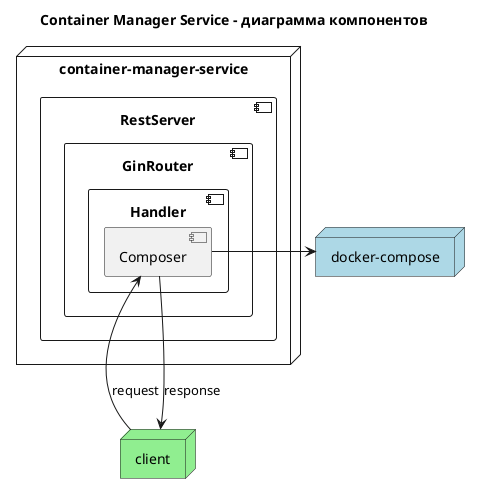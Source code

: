 @startuml
title Container Manager Service - диаграмма компонентов

node container-manager-service {
    component RestServer {
        component GinRouter {
            component Handler {
                [Composer] as composer
            }
        }
    }
}

node docker-compose as dc #lightblue {

}

node client #lightgreen {

}

client -> composer : request
composer -> dc

composer --> client : response
@enduml